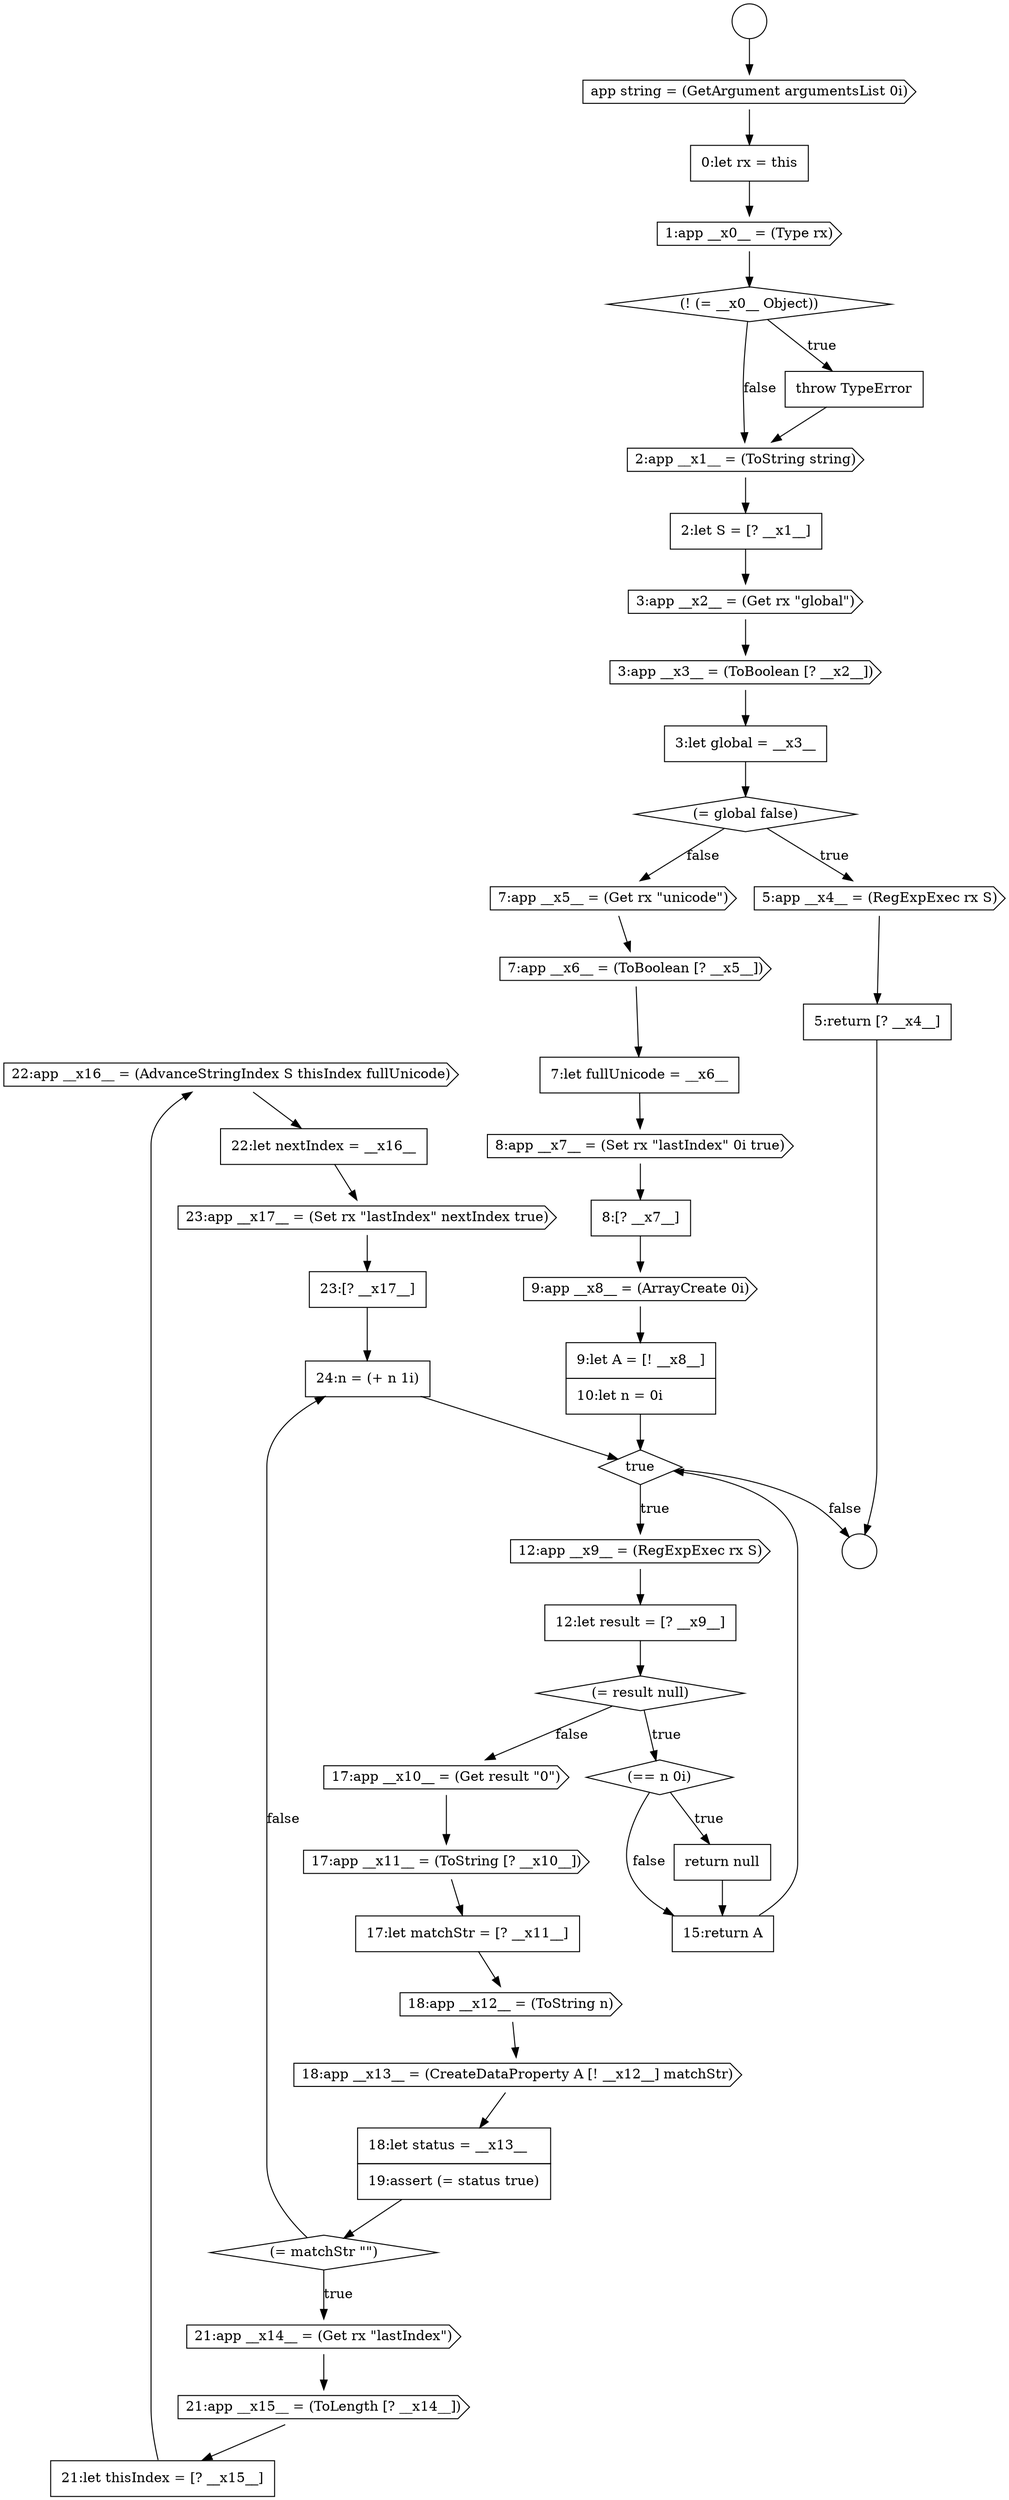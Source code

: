 digraph {
  node13341 [shape=cds, label=<<font color="black">22:app __x16__ = (AdvanceStringIndex S thisIndex fullUnicode)</font>> color="black" fillcolor="white" style=filled]
  node13317 [shape=cds, label=<<font color="black">7:app __x5__ = (Get rx &quot;unicode&quot;)</font>> color="black" fillcolor="white" style=filled]
  node13313 [shape=none, margin=0, label=<<font color="black">
    <table border="0" cellborder="1" cellspacing="0" cellpadding="10">
      <tr><td align="left">3:let global = __x3__</td></tr>
    </table>
  </font>> color="black" fillcolor="white" style=filled]
  node13305 [shape=none, margin=0, label=<<font color="black">
    <table border="0" cellborder="1" cellspacing="0" cellpadding="10">
      <tr><td align="left">0:let rx = this</td></tr>
    </table>
  </font>> color="black" fillcolor="white" style=filled]
  node13335 [shape=cds, label=<<font color="black">18:app __x13__ = (CreateDataProperty A [! __x12__] matchStr)</font>> color="black" fillcolor="white" style=filled]
  node13344 [shape=none, margin=0, label=<<font color="black">
    <table border="0" cellborder="1" cellspacing="0" cellpadding="10">
      <tr><td align="left">23:[? __x17__]</td></tr>
    </table>
  </font>> color="black" fillcolor="white" style=filled]
  node13326 [shape=none, margin=0, label=<<font color="black">
    <table border="0" cellborder="1" cellspacing="0" cellpadding="10">
      <tr><td align="left">12:let result = [? __x9__]</td></tr>
    </table>
  </font>> color="black" fillcolor="white" style=filled]
  node13338 [shape=cds, label=<<font color="black">21:app __x14__ = (Get rx &quot;lastIndex&quot;)</font>> color="black" fillcolor="white" style=filled]
  node13319 [shape=none, margin=0, label=<<font color="black">
    <table border="0" cellborder="1" cellspacing="0" cellpadding="10">
      <tr><td align="left">7:let fullUnicode = __x6__</td></tr>
    </table>
  </font>> color="black" fillcolor="white" style=filled]
  node13342 [shape=none, margin=0, label=<<font color="black">
    <table border="0" cellborder="1" cellspacing="0" cellpadding="10">
      <tr><td align="left">22:let nextIndex = __x16__</td></tr>
    </table>
  </font>> color="black" fillcolor="white" style=filled]
  node13324 [shape=diamond, label=<<font color="black">true</font>> color="black" fillcolor="white" style=filled]
  node13328 [shape=diamond, label=<<font color="black">(== n 0i)</font>> color="black" fillcolor="white" style=filled]
  node13321 [shape=none, margin=0, label=<<font color="black">
    <table border="0" cellborder="1" cellspacing="0" cellpadding="10">
      <tr><td align="left">8:[? __x7__]</td></tr>
    </table>
  </font>> color="black" fillcolor="white" style=filled]
  node13302 [shape=circle label=" " color="black" fillcolor="white" style=filled]
  node13307 [shape=diamond, label=<<font color="black">(! (= __x0__ Object))</font>> color="black" fillcolor="white" style=filled]
  node13332 [shape=cds, label=<<font color="black">17:app __x11__ = (ToString [? __x10__])</font>> color="black" fillcolor="white" style=filled]
  node13312 [shape=cds, label=<<font color="black">3:app __x3__ = (ToBoolean [? __x2__])</font>> color="black" fillcolor="white" style=filled]
  node13325 [shape=cds, label=<<font color="black">12:app __x9__ = (RegExpExec rx S)</font>> color="black" fillcolor="white" style=filled]
  node13337 [shape=diamond, label=<<font color="black">(= matchStr &quot;&quot;)</font>> color="black" fillcolor="white" style=filled]
  node13322 [shape=cds, label=<<font color="black">9:app __x8__ = (ArrayCreate 0i)</font>> color="black" fillcolor="white" style=filled]
  node13308 [shape=none, margin=0, label=<<font color="black">
    <table border="0" cellborder="1" cellspacing="0" cellpadding="10">
      <tr><td align="left">throw TypeError</td></tr>
    </table>
  </font>> color="black" fillcolor="white" style=filled]
  node13309 [shape=cds, label=<<font color="black">2:app __x1__ = (ToString string)</font>> color="black" fillcolor="white" style=filled]
  node13316 [shape=none, margin=0, label=<<font color="black">
    <table border="0" cellborder="1" cellspacing="0" cellpadding="10">
      <tr><td align="left">5:return [? __x4__]</td></tr>
    </table>
  </font>> color="black" fillcolor="white" style=filled]
  node13340 [shape=none, margin=0, label=<<font color="black">
    <table border="0" cellborder="1" cellspacing="0" cellpadding="10">
      <tr><td align="left">21:let thisIndex = [? __x15__]</td></tr>
    </table>
  </font>> color="black" fillcolor="white" style=filled]
  node13331 [shape=cds, label=<<font color="black">17:app __x10__ = (Get result &quot;0&quot;)</font>> color="black" fillcolor="white" style=filled]
  node13336 [shape=none, margin=0, label=<<font color="black">
    <table border="0" cellborder="1" cellspacing="0" cellpadding="10">
      <tr><td align="left">18:let status = __x13__</td></tr>
      <tr><td align="left">19:assert (= status true)</td></tr>
    </table>
  </font>> color="black" fillcolor="white" style=filled]
  node13343 [shape=cds, label=<<font color="black">23:app __x17__ = (Set rx &quot;lastIndex&quot; nextIndex true)</font>> color="black" fillcolor="white" style=filled]
  node13334 [shape=cds, label=<<font color="black">18:app __x12__ = (ToString n)</font>> color="black" fillcolor="white" style=filled]
  node13323 [shape=none, margin=0, label=<<font color="black">
    <table border="0" cellborder="1" cellspacing="0" cellpadding="10">
      <tr><td align="left">9:let A = [! __x8__]</td></tr>
      <tr><td align="left">10:let n = 0i</td></tr>
    </table>
  </font>> color="black" fillcolor="white" style=filled]
  node13304 [shape=cds, label=<<font color="black">app string = (GetArgument argumentsList 0i)</font>> color="black" fillcolor="white" style=filled]
  node13339 [shape=cds, label=<<font color="black">21:app __x15__ = (ToLength [? __x14__])</font>> color="black" fillcolor="white" style=filled]
  node13330 [shape=none, margin=0, label=<<font color="black">
    <table border="0" cellborder="1" cellspacing="0" cellpadding="10">
      <tr><td align="left">15:return A</td></tr>
    </table>
  </font>> color="black" fillcolor="white" style=filled]
  node13310 [shape=none, margin=0, label=<<font color="black">
    <table border="0" cellborder="1" cellspacing="0" cellpadding="10">
      <tr><td align="left">2:let S = [? __x1__]</td></tr>
    </table>
  </font>> color="black" fillcolor="white" style=filled]
  node13327 [shape=diamond, label=<<font color="black">(= result null)</font>> color="black" fillcolor="white" style=filled]
  node13315 [shape=cds, label=<<font color="black">5:app __x4__ = (RegExpExec rx S)</font>> color="black" fillcolor="white" style=filled]
  node13320 [shape=cds, label=<<font color="black">8:app __x7__ = (Set rx &quot;lastIndex&quot; 0i true)</font>> color="black" fillcolor="white" style=filled]
  node13303 [shape=circle label=" " color="black" fillcolor="white" style=filled]
  node13345 [shape=none, margin=0, label=<<font color="black">
    <table border="0" cellborder="1" cellspacing="0" cellpadding="10">
      <tr><td align="left">24:n = (+ n 1i)</td></tr>
    </table>
  </font>> color="black" fillcolor="white" style=filled]
  node13333 [shape=none, margin=0, label=<<font color="black">
    <table border="0" cellborder="1" cellspacing="0" cellpadding="10">
      <tr><td align="left">17:let matchStr = [? __x11__]</td></tr>
    </table>
  </font>> color="black" fillcolor="white" style=filled]
  node13318 [shape=cds, label=<<font color="black">7:app __x6__ = (ToBoolean [? __x5__])</font>> color="black" fillcolor="white" style=filled]
  node13329 [shape=none, margin=0, label=<<font color="black">
    <table border="0" cellborder="1" cellspacing="0" cellpadding="10">
      <tr><td align="left">return null</td></tr>
    </table>
  </font>> color="black" fillcolor="white" style=filled]
  node13314 [shape=diamond, label=<<font color="black">(= global false)</font>> color="black" fillcolor="white" style=filled]
  node13306 [shape=cds, label=<<font color="black">1:app __x0__ = (Type rx)</font>> color="black" fillcolor="white" style=filled]
  node13311 [shape=cds, label=<<font color="black">3:app __x2__ = (Get rx &quot;global&quot;)</font>> color="black" fillcolor="white" style=filled]
  node13345 -> node13324 [ color="black"]
  node13333 -> node13334 [ color="black"]
  node13343 -> node13344 [ color="black"]
  node13329 -> node13330 [ color="black"]
  node13324 -> node13325 [label=<<font color="black">true</font>> color="black"]
  node13324 -> node13303 [label=<<font color="black">false</font>> color="black"]
  node13341 -> node13342 [ color="black"]
  node13336 -> node13337 [ color="black"]
  node13312 -> node13313 [ color="black"]
  node13326 -> node13327 [ color="black"]
  node13335 -> node13336 [ color="black"]
  node13342 -> node13343 [ color="black"]
  node13328 -> node13329 [label=<<font color="black">true</font>> color="black"]
  node13328 -> node13330 [label=<<font color="black">false</font>> color="black"]
  node13308 -> node13309 [ color="black"]
  node13317 -> node13318 [ color="black"]
  node13310 -> node13311 [ color="black"]
  node13320 -> node13321 [ color="black"]
  node13321 -> node13322 [ color="black"]
  node13331 -> node13332 [ color="black"]
  node13339 -> node13340 [ color="black"]
  node13306 -> node13307 [ color="black"]
  node13311 -> node13312 [ color="black"]
  node13314 -> node13315 [label=<<font color="black">true</font>> color="black"]
  node13314 -> node13317 [label=<<font color="black">false</font>> color="black"]
  node13322 -> node13323 [ color="black"]
  node13332 -> node13333 [ color="black"]
  node13340 -> node13341 [ color="black"]
  node13307 -> node13308 [label=<<font color="black">true</font>> color="black"]
  node13307 -> node13309 [label=<<font color="black">false</font>> color="black"]
  node13304 -> node13305 [ color="black"]
  node13337 -> node13338 [label=<<font color="black">true</font>> color="black"]
  node13337 -> node13345 [label=<<font color="black">false</font>> color="black"]
  node13334 -> node13335 [ color="black"]
  node13302 -> node13304 [ color="black"]
  node13318 -> node13319 [ color="black"]
  node13316 -> node13303 [ color="black"]
  node13338 -> node13339 [ color="black"]
  node13309 -> node13310 [ color="black"]
  node13319 -> node13320 [ color="black"]
  node13315 -> node13316 [ color="black"]
  node13313 -> node13314 [ color="black"]
  node13325 -> node13326 [ color="black"]
  node13327 -> node13328 [label=<<font color="black">true</font>> color="black"]
  node13327 -> node13331 [label=<<font color="black">false</font>> color="black"]
  node13323 -> node13324 [ color="black"]
  node13330 -> node13324 [ color="black"]
  node13344 -> node13345 [ color="black"]
  node13305 -> node13306 [ color="black"]
}
